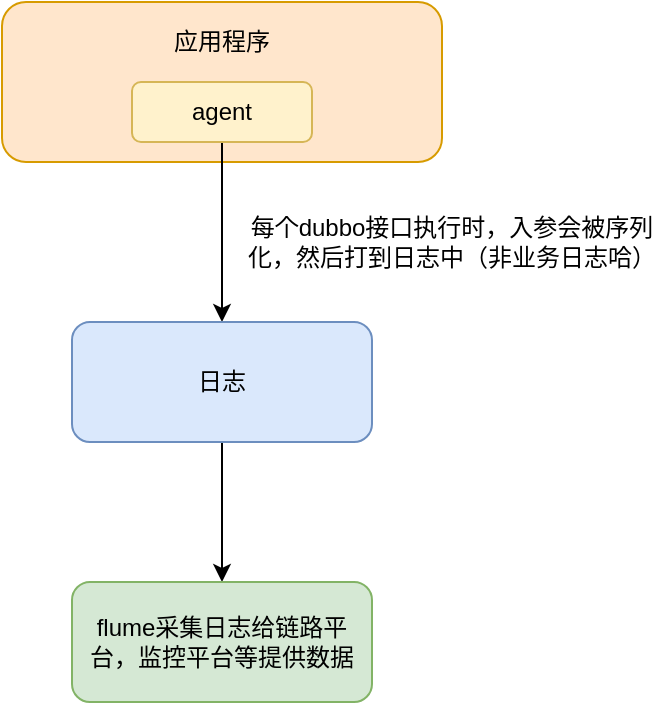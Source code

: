<mxfile version="14.8.1" type="github">
  <diagram id="g8yDf1LlmSy03tC4oHfC" name="Page-1">
    <mxGraphModel dx="1426" dy="771" grid="1" gridSize="10" guides="1" tooltips="1" connect="1" arrows="1" fold="1" page="1" pageScale="1" pageWidth="827" pageHeight="1169" math="0" shadow="0">
      <root>
        <mxCell id="0" />
        <mxCell id="1" parent="0" />
        <mxCell id="ZOsCdkFlzHHshA4QTWXB-1" value="" style="rounded=1;whiteSpace=wrap;html=1;fillColor=#ffe6cc;strokeColor=#d79b00;" vertex="1" parent="1">
          <mxGeometry x="100" y="210" width="220" height="80" as="geometry" />
        </mxCell>
        <mxCell id="ZOsCdkFlzHHshA4QTWXB-5" style="edgeStyle=orthogonalEdgeStyle;rounded=0;orthogonalLoop=1;jettySize=auto;html=1;exitX=0.5;exitY=1;exitDx=0;exitDy=0;" edge="1" parent="1" source="ZOsCdkFlzHHshA4QTWXB-2" target="ZOsCdkFlzHHshA4QTWXB-4">
          <mxGeometry relative="1" as="geometry" />
        </mxCell>
        <mxCell id="ZOsCdkFlzHHshA4QTWXB-2" value="agent" style="rounded=1;whiteSpace=wrap;html=1;fillColor=#fff2cc;strokeColor=#d6b656;" vertex="1" parent="1">
          <mxGeometry x="165" y="250" width="90" height="30" as="geometry" />
        </mxCell>
        <mxCell id="ZOsCdkFlzHHshA4QTWXB-3" value="应用程序" style="text;html=1;strokeColor=none;fillColor=none;align=center;verticalAlign=middle;whiteSpace=wrap;rounded=0;" vertex="1" parent="1">
          <mxGeometry x="180" y="220" width="60" height="20" as="geometry" />
        </mxCell>
        <mxCell id="ZOsCdkFlzHHshA4QTWXB-8" style="edgeStyle=orthogonalEdgeStyle;rounded=0;orthogonalLoop=1;jettySize=auto;html=1;exitX=0.5;exitY=1;exitDx=0;exitDy=0;entryX=0.5;entryY=0;entryDx=0;entryDy=0;" edge="1" parent="1" source="ZOsCdkFlzHHshA4QTWXB-4" target="ZOsCdkFlzHHshA4QTWXB-7">
          <mxGeometry relative="1" as="geometry" />
        </mxCell>
        <mxCell id="ZOsCdkFlzHHshA4QTWXB-4" value="日志" style="rounded=1;whiteSpace=wrap;html=1;fillColor=#dae8fc;strokeColor=#6c8ebf;" vertex="1" parent="1">
          <mxGeometry x="135" y="370" width="150" height="60" as="geometry" />
        </mxCell>
        <mxCell id="ZOsCdkFlzHHshA4QTWXB-6" value="每个dubbo接口执行时，入参会被序列化，然后打到日志中（非业务日志哈）" style="text;html=1;strokeColor=none;fillColor=none;align=center;verticalAlign=middle;whiteSpace=wrap;rounded=0;" vertex="1" parent="1">
          <mxGeometry x="220" y="310" width="210" height="40" as="geometry" />
        </mxCell>
        <mxCell id="ZOsCdkFlzHHshA4QTWXB-7" value="flume采集日志给链路平台，监控平台等提供数据" style="rounded=1;whiteSpace=wrap;html=1;fillColor=#d5e8d4;strokeColor=#82b366;" vertex="1" parent="1">
          <mxGeometry x="135" y="500" width="150" height="60" as="geometry" />
        </mxCell>
      </root>
    </mxGraphModel>
  </diagram>
</mxfile>
